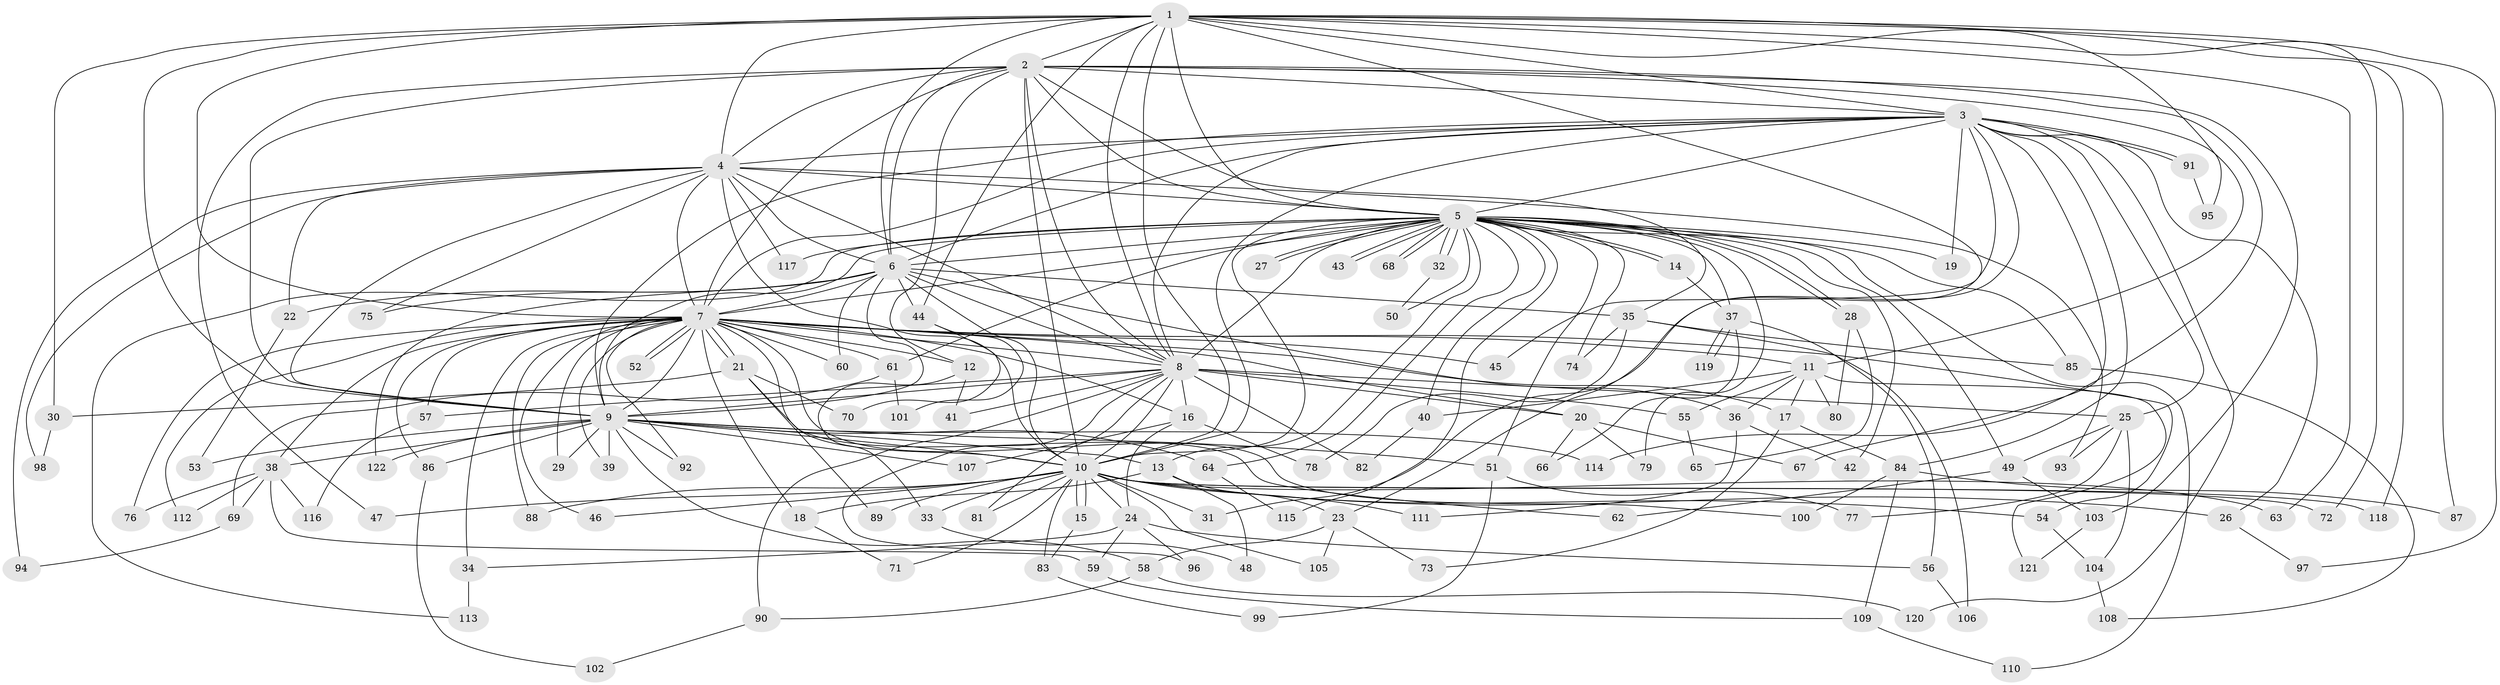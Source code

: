 // Generated by graph-tools (version 1.1) at 2025/49/03/09/25 03:49:33]
// undirected, 122 vertices, 269 edges
graph export_dot {
graph [start="1"]
  node [color=gray90,style=filled];
  1;
  2;
  3;
  4;
  5;
  6;
  7;
  8;
  9;
  10;
  11;
  12;
  13;
  14;
  15;
  16;
  17;
  18;
  19;
  20;
  21;
  22;
  23;
  24;
  25;
  26;
  27;
  28;
  29;
  30;
  31;
  32;
  33;
  34;
  35;
  36;
  37;
  38;
  39;
  40;
  41;
  42;
  43;
  44;
  45;
  46;
  47;
  48;
  49;
  50;
  51;
  52;
  53;
  54;
  55;
  56;
  57;
  58;
  59;
  60;
  61;
  62;
  63;
  64;
  65;
  66;
  67;
  68;
  69;
  70;
  71;
  72;
  73;
  74;
  75;
  76;
  77;
  78;
  79;
  80;
  81;
  82;
  83;
  84;
  85;
  86;
  87;
  88;
  89;
  90;
  91;
  92;
  93;
  94;
  95;
  96;
  97;
  98;
  99;
  100;
  101;
  102;
  103;
  104;
  105;
  106;
  107;
  108;
  109;
  110;
  111;
  112;
  113;
  114;
  115;
  116;
  117;
  118;
  119;
  120;
  121;
  122;
  1 -- 2;
  1 -- 3;
  1 -- 4;
  1 -- 5;
  1 -- 6;
  1 -- 7;
  1 -- 8;
  1 -- 9;
  1 -- 10;
  1 -- 23;
  1 -- 30;
  1 -- 44;
  1 -- 63;
  1 -- 72;
  1 -- 87;
  1 -- 95;
  1 -- 97;
  1 -- 118;
  2 -- 3;
  2 -- 4;
  2 -- 5;
  2 -- 6;
  2 -- 7;
  2 -- 8;
  2 -- 9;
  2 -- 10;
  2 -- 11;
  2 -- 12;
  2 -- 35;
  2 -- 47;
  2 -- 103;
  2 -- 114;
  3 -- 4;
  3 -- 5;
  3 -- 6;
  3 -- 7;
  3 -- 8;
  3 -- 9;
  3 -- 10;
  3 -- 19;
  3 -- 25;
  3 -- 26;
  3 -- 31;
  3 -- 45;
  3 -- 67;
  3 -- 84;
  3 -- 91;
  3 -- 91;
  3 -- 120;
  4 -- 5;
  4 -- 6;
  4 -- 7;
  4 -- 8;
  4 -- 9;
  4 -- 10;
  4 -- 22;
  4 -- 75;
  4 -- 93;
  4 -- 94;
  4 -- 98;
  4 -- 117;
  5 -- 6;
  5 -- 7;
  5 -- 8;
  5 -- 9;
  5 -- 10;
  5 -- 13;
  5 -- 14;
  5 -- 14;
  5 -- 19;
  5 -- 27;
  5 -- 27;
  5 -- 28;
  5 -- 28;
  5 -- 32;
  5 -- 32;
  5 -- 37;
  5 -- 40;
  5 -- 42;
  5 -- 43;
  5 -- 43;
  5 -- 49;
  5 -- 50;
  5 -- 51;
  5 -- 61;
  5 -- 64;
  5 -- 68;
  5 -- 68;
  5 -- 74;
  5 -- 79;
  5 -- 85;
  5 -- 110;
  5 -- 113;
  5 -- 115;
  5 -- 117;
  6 -- 7;
  6 -- 8;
  6 -- 9;
  6 -- 10;
  6 -- 22;
  6 -- 35;
  6 -- 36;
  6 -- 44;
  6 -- 60;
  6 -- 75;
  6 -- 122;
  7 -- 8;
  7 -- 9;
  7 -- 10;
  7 -- 11;
  7 -- 12;
  7 -- 16;
  7 -- 17;
  7 -- 18;
  7 -- 20;
  7 -- 21;
  7 -- 21;
  7 -- 29;
  7 -- 34;
  7 -- 38;
  7 -- 39;
  7 -- 45;
  7 -- 46;
  7 -- 52;
  7 -- 52;
  7 -- 54;
  7 -- 57;
  7 -- 60;
  7 -- 61;
  7 -- 76;
  7 -- 86;
  7 -- 88;
  7 -- 92;
  7 -- 100;
  7 -- 112;
  8 -- 9;
  8 -- 10;
  8 -- 16;
  8 -- 20;
  8 -- 25;
  8 -- 41;
  8 -- 55;
  8 -- 57;
  8 -- 81;
  8 -- 82;
  8 -- 90;
  8 -- 96;
  9 -- 10;
  9 -- 13;
  9 -- 29;
  9 -- 38;
  9 -- 39;
  9 -- 51;
  9 -- 53;
  9 -- 58;
  9 -- 64;
  9 -- 86;
  9 -- 92;
  9 -- 107;
  9 -- 114;
  9 -- 122;
  10 -- 15;
  10 -- 15;
  10 -- 24;
  10 -- 26;
  10 -- 31;
  10 -- 33;
  10 -- 46;
  10 -- 47;
  10 -- 54;
  10 -- 63;
  10 -- 71;
  10 -- 72;
  10 -- 81;
  10 -- 83;
  10 -- 88;
  10 -- 89;
  10 -- 105;
  10 -- 111;
  10 -- 118;
  11 -- 17;
  11 -- 36;
  11 -- 40;
  11 -- 55;
  11 -- 80;
  11 -- 121;
  12 -- 33;
  12 -- 41;
  13 -- 18;
  13 -- 23;
  13 -- 48;
  14 -- 37;
  15 -- 83;
  16 -- 24;
  16 -- 78;
  16 -- 107;
  17 -- 73;
  17 -- 84;
  18 -- 71;
  20 -- 66;
  20 -- 67;
  20 -- 79;
  21 -- 30;
  21 -- 62;
  21 -- 70;
  21 -- 89;
  22 -- 53;
  23 -- 58;
  23 -- 73;
  23 -- 105;
  24 -- 34;
  24 -- 56;
  24 -- 59;
  24 -- 96;
  25 -- 49;
  25 -- 77;
  25 -- 93;
  25 -- 104;
  26 -- 97;
  28 -- 65;
  28 -- 80;
  30 -- 98;
  32 -- 50;
  33 -- 48;
  34 -- 113;
  35 -- 74;
  35 -- 78;
  35 -- 85;
  35 -- 106;
  36 -- 42;
  36 -- 111;
  37 -- 56;
  37 -- 66;
  37 -- 119;
  37 -- 119;
  38 -- 59;
  38 -- 69;
  38 -- 76;
  38 -- 112;
  38 -- 116;
  40 -- 82;
  44 -- 70;
  44 -- 101;
  49 -- 62;
  49 -- 103;
  51 -- 77;
  51 -- 99;
  54 -- 104;
  55 -- 65;
  56 -- 106;
  57 -- 116;
  58 -- 90;
  58 -- 120;
  59 -- 109;
  61 -- 69;
  61 -- 101;
  64 -- 115;
  69 -- 94;
  83 -- 99;
  84 -- 87;
  84 -- 100;
  84 -- 109;
  85 -- 108;
  86 -- 102;
  90 -- 102;
  91 -- 95;
  103 -- 121;
  104 -- 108;
  109 -- 110;
}
